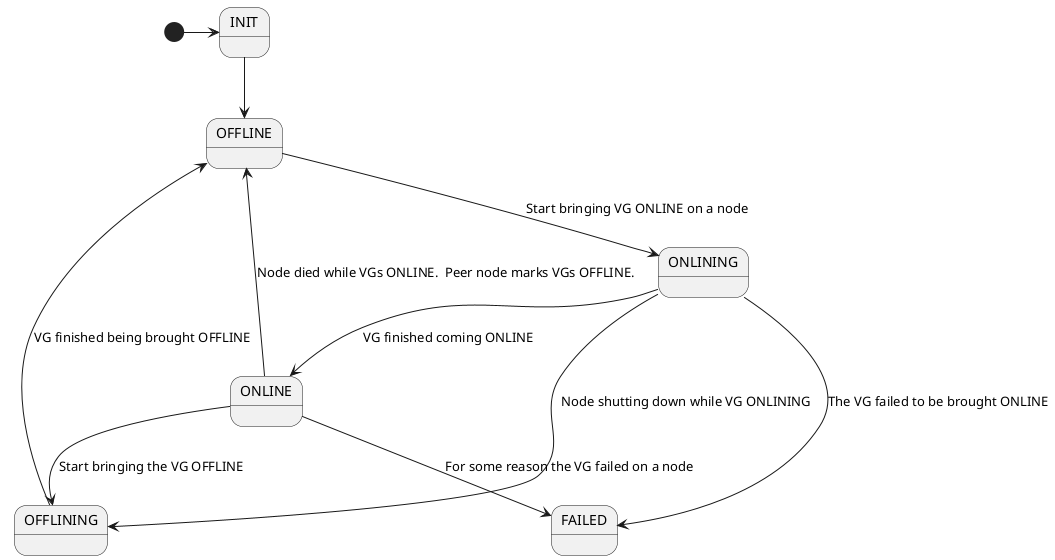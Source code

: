 @startuml

[*] -> INIT
INIT --> OFFLINE
OFFLINE --> ONLINING : Start bringing VG ONLINE on a node
ONLINING --> ONLINE : VG finished coming ONLINE
ONLINING --> OFFLINING : Node shutting down while VG ONLINING
ONLINE --> FAILED : For some reason the VG failed on a node
ONLINE --> OFFLINING : Start bringing the VG OFFLINE
ONLINE --> OFFLINE : Node died while VGs ONLINE.  Peer node marks VGs OFFLINE.
OFFLINING --> OFFLINE : VG finished being brought OFFLINE
ONLINING --> FAILED : The VG failed to be brought ONLINE

@enduml
